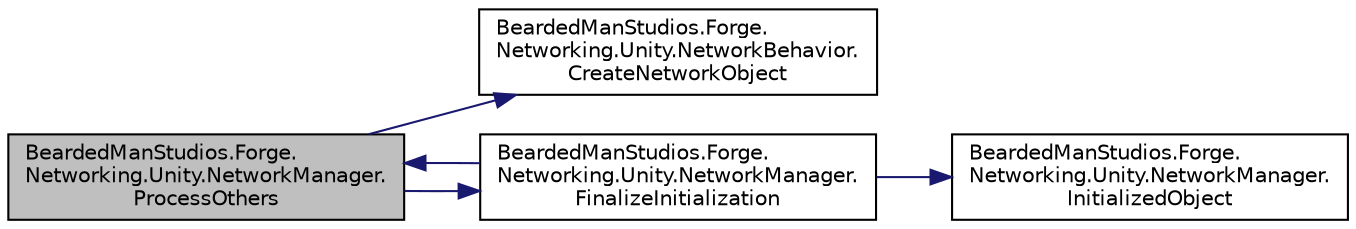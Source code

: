 digraph "BeardedManStudios.Forge.Networking.Unity.NetworkManager.ProcessOthers"
{
 // LATEX_PDF_SIZE
  edge [fontname="Helvetica",fontsize="10",labelfontname="Helvetica",labelfontsize="10"];
  node [fontname="Helvetica",fontsize="10",shape=record];
  rankdir="LR";
  Node266 [label="BeardedManStudios.Forge.\lNetworking.Unity.NetworkManager.\lProcessOthers",height=0.2,width=0.4,color="black", fillcolor="grey75", style="filled", fontcolor="black",tooltip=" "];
  Node266 -> Node267 [color="midnightblue",fontsize="10",style="solid",fontname="Helvetica"];
  Node267 [label="BeardedManStudios.Forge.\lNetworking.Unity.NetworkBehavior.\lCreateNetworkObject",height=0.2,width=0.4,color="black", fillcolor="white", style="filled",URL="$class_bearded_man_studios_1_1_forge_1_1_networking_1_1_unity_1_1_network_behavior.html#a091715ed99cf83053ae02e18d6cd2092",tooltip=" "];
  Node266 -> Node268 [color="midnightblue",fontsize="10",style="solid",fontname="Helvetica"];
  Node268 [label="BeardedManStudios.Forge.\lNetworking.Unity.NetworkManager.\lFinalizeInitialization",height=0.2,width=0.4,color="black", fillcolor="white", style="filled",URL="$class_bearded_man_studios_1_1_forge_1_1_networking_1_1_unity_1_1_network_manager.html#a96650852c8bd8da55ff8bf730db311be",tooltip=" "];
  Node268 -> Node269 [color="midnightblue",fontsize="10",style="solid",fontname="Helvetica"];
  Node269 [label="BeardedManStudios.Forge.\lNetworking.Unity.NetworkManager.\lInitializedObject",height=0.2,width=0.4,color="black", fillcolor="white", style="filled",URL="$class_bearded_man_studios_1_1_forge_1_1_networking_1_1_unity_1_1_network_manager.html#ae686c351a1670cc0c3d285edfeb844cb",tooltip=" "];
  Node268 -> Node266 [color="midnightblue",fontsize="10",style="solid",fontname="Helvetica"];
}
